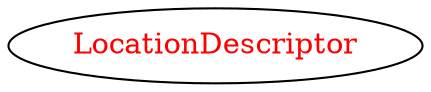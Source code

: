 digraph dependencyGraph {
 concentrate=true;
 ranksep="2.0";
 rankdir="LR"; 
 splines="ortho";
"LocationDescriptor" [fontcolor="red"];
}